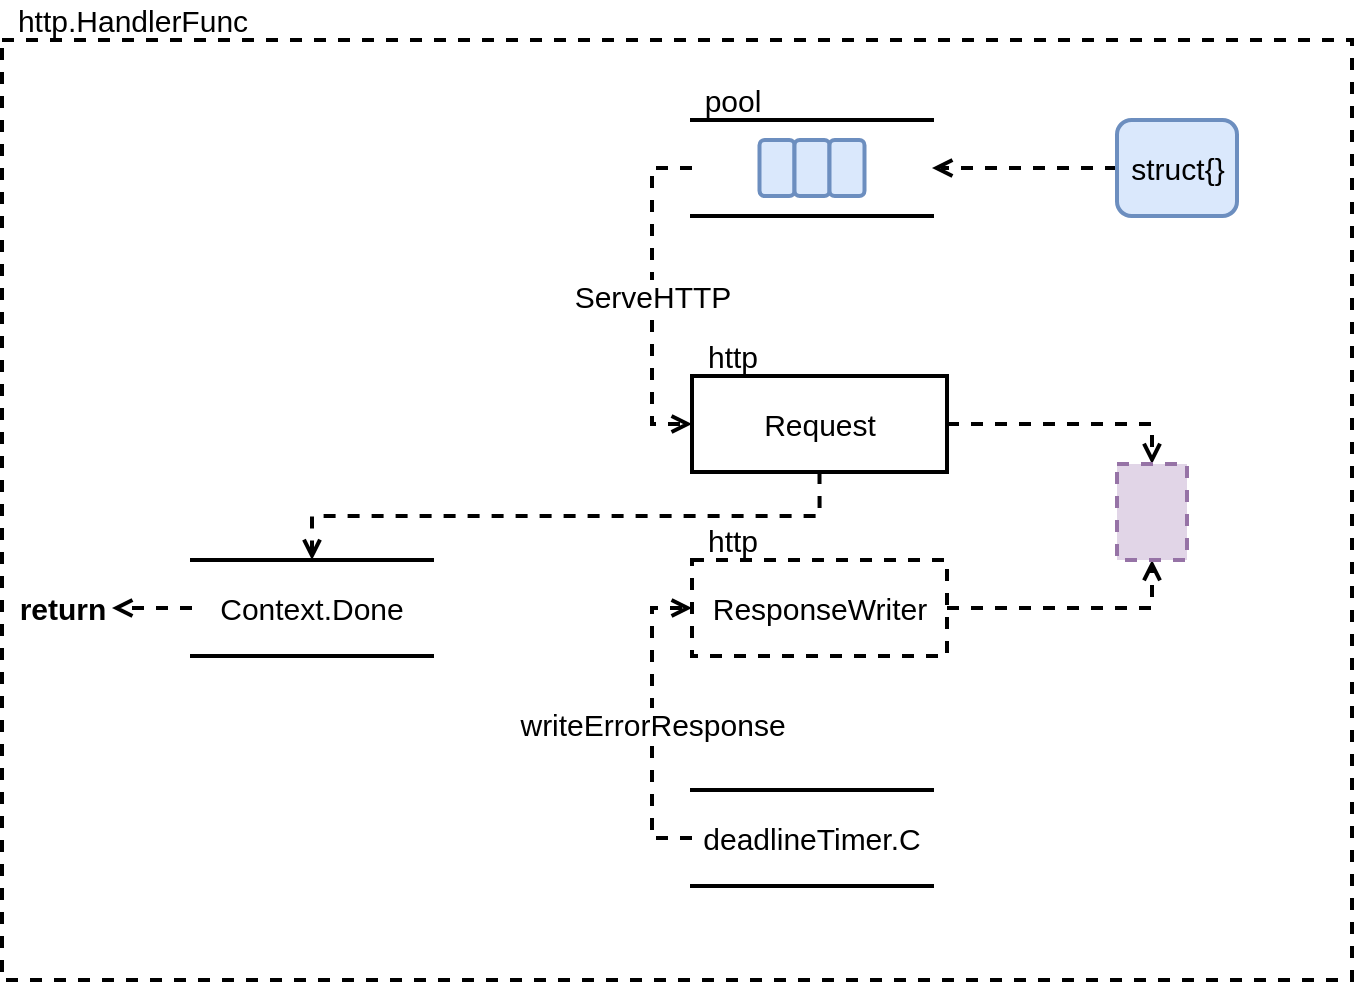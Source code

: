 <mxfile version="15.4.0" type="device" pages="2"><diagram id="XsiWilq-Nx5uQsQlj171" name="maxClients"><mxGraphModel dx="1607" dy="1165" grid="1" gridSize="10" guides="1" tooltips="1" connect="1" arrows="1" fold="1" page="1" pageScale="1" pageWidth="827" pageHeight="1169" math="0" shadow="0"><root><mxCell id="0"/><mxCell id="1" parent="0"/><mxCell id="TRXOLH8Y8_Ejfkx9aBPR-10" value="ServeHTTP" style="edgeStyle=orthogonalEdgeStyle;rounded=0;orthogonalLoop=1;jettySize=auto;html=1;exitX=0;exitY=0.5;exitDx=0;exitDy=0;entryX=0;entryY=0.5;entryDx=0;entryDy=0;dashed=1;fontSize=15;endArrow=open;endFill=0;strokeWidth=2;" edge="1" parent="1" source="TRXOLH8Y8_Ejfkx9aBPR-1" target="TRXOLH8Y8_Ejfkx9aBPR-9"><mxGeometry relative="1" as="geometry"/></mxCell><mxCell id="TRXOLH8Y8_Ejfkx9aBPR-1" value="" style="shape=partialRectangle;whiteSpace=wrap;html=1;left=0;right=0;fillColor=none;strokeWidth=2;fontSize=15;" vertex="1" parent="1"><mxGeometry x="330" y="250" width="120" height="48" as="geometry"/></mxCell><mxCell id="TRXOLH8Y8_Ejfkx9aBPR-3" style="edgeStyle=orthogonalEdgeStyle;rounded=0;orthogonalLoop=1;jettySize=auto;html=1;exitX=0;exitY=0.5;exitDx=0;exitDy=0;entryX=1;entryY=0.5;entryDx=0;entryDy=0;endArrow=open;endFill=0;dashed=1;strokeWidth=2;" edge="1" parent="1" source="TRXOLH8Y8_Ejfkx9aBPR-2" target="TRXOLH8Y8_Ejfkx9aBPR-1"><mxGeometry relative="1" as="geometry"/></mxCell><mxCell id="TRXOLH8Y8_Ejfkx9aBPR-2" value="struct{}" style="rounded=1;whiteSpace=wrap;html=1;strokeWidth=2;fillColor=#dae8fc;strokeColor=#6c8ebf;fontSize=15;" vertex="1" parent="1"><mxGeometry x="542.5" y="250" width="60" height="48" as="geometry"/></mxCell><mxCell id="TRXOLH8Y8_Ejfkx9aBPR-11" value="writeErrorResponse" style="edgeStyle=orthogonalEdgeStyle;rounded=0;orthogonalLoop=1;jettySize=auto;html=1;exitX=0;exitY=0.5;exitDx=0;exitDy=0;entryX=0;entryY=0.5;entryDx=0;entryDy=0;dashed=1;fontSize=15;endArrow=open;endFill=0;strokeWidth=2;" edge="1" parent="1" source="TRXOLH8Y8_Ejfkx9aBPR-8" target="TRXOLH8Y8_Ejfkx9aBPR-12"><mxGeometry relative="1" as="geometry"/></mxCell><mxCell id="TRXOLH8Y8_Ejfkx9aBPR-8" value="deadlineTimer.C" style="shape=partialRectangle;whiteSpace=wrap;html=1;left=0;right=0;fillColor=none;strokeWidth=2;fontSize=15;" vertex="1" parent="1"><mxGeometry x="330" y="585" width="120" height="48" as="geometry"/></mxCell><mxCell id="TRXOLH8Y8_Ejfkx9aBPR-16" style="edgeStyle=orthogonalEdgeStyle;rounded=0;orthogonalLoop=1;jettySize=auto;html=1;exitX=1;exitY=0.5;exitDx=0;exitDy=0;entryX=0.5;entryY=0;entryDx=0;entryDy=0;dashed=1;fontSize=15;endArrow=open;endFill=0;strokeWidth=2;" edge="1" parent="1" source="TRXOLH8Y8_Ejfkx9aBPR-9" target="TRXOLH8Y8_Ejfkx9aBPR-15"><mxGeometry relative="1" as="geometry"/></mxCell><mxCell id="TRXOLH8Y8_Ejfkx9aBPR-19" style="edgeStyle=orthogonalEdgeStyle;rounded=0;orthogonalLoop=1;jettySize=auto;html=1;exitX=0.5;exitY=1;exitDx=0;exitDy=0;entryX=0.5;entryY=0;entryDx=0;entryDy=0;dashed=1;fontSize=15;endArrow=open;endFill=0;strokeWidth=2;" edge="1" parent="1" source="TRXOLH8Y8_Ejfkx9aBPR-9" target="TRXOLH8Y8_Ejfkx9aBPR-18"><mxGeometry relative="1" as="geometry"/></mxCell><mxCell id="TRXOLH8Y8_Ejfkx9aBPR-9" value="Request" style="rounded=0;whiteSpace=wrap;html=1;strokeWidth=2;fontSize=15;gradientColor=none;" vertex="1" parent="1"><mxGeometry x="330" y="378" width="127.5" height="48" as="geometry"/></mxCell><mxCell id="TRXOLH8Y8_Ejfkx9aBPR-17" style="edgeStyle=orthogonalEdgeStyle;rounded=0;orthogonalLoop=1;jettySize=auto;html=1;exitX=1;exitY=0.5;exitDx=0;exitDy=0;entryX=0.5;entryY=1;entryDx=0;entryDy=0;dashed=1;fontSize=15;endArrow=open;endFill=0;strokeWidth=2;" edge="1" parent="1" source="TRXOLH8Y8_Ejfkx9aBPR-12" target="TRXOLH8Y8_Ejfkx9aBPR-15"><mxGeometry relative="1" as="geometry"/></mxCell><mxCell id="TRXOLH8Y8_Ejfkx9aBPR-12" value="ResponseWriter" style="rounded=0;whiteSpace=wrap;html=1;strokeWidth=2;dashed=1;fontSize=15;gradientColor=none;" vertex="1" parent="1"><mxGeometry x="330" y="470" width="127.5" height="48" as="geometry"/></mxCell><mxCell id="TRXOLH8Y8_Ejfkx9aBPR-13" value="http" style="text;html=1;align=center;verticalAlign=middle;resizable=0;points=[];autosize=1;strokeColor=none;fillColor=none;fontSize=15;" vertex="1" parent="1"><mxGeometry x="330" y="358" width="40" height="20" as="geometry"/></mxCell><mxCell id="TRXOLH8Y8_Ejfkx9aBPR-14" value="http" style="text;html=1;align=center;verticalAlign=middle;resizable=0;points=[];autosize=1;strokeColor=none;fillColor=none;fontSize=15;" vertex="1" parent="1"><mxGeometry x="330" y="450" width="40" height="20" as="geometry"/></mxCell><mxCell id="TRXOLH8Y8_Ejfkx9aBPR-15" value="" style="rounded=0;whiteSpace=wrap;html=1;strokeWidth=2;dashed=1;fontSize=15;fillColor=#e1d5e7;strokeColor=#9673a6;" vertex="1" parent="1"><mxGeometry x="542.5" y="422" width="35" height="48" as="geometry"/></mxCell><mxCell id="TRXOLH8Y8_Ejfkx9aBPR-20" style="edgeStyle=orthogonalEdgeStyle;rounded=0;orthogonalLoop=1;jettySize=auto;html=1;exitX=0;exitY=0.5;exitDx=0;exitDy=0;dashed=1;fontSize=15;endArrow=open;endFill=0;strokeWidth=2;" edge="1" parent="1" source="TRXOLH8Y8_Ejfkx9aBPR-18"><mxGeometry relative="1" as="geometry"><mxPoint x="40" y="494" as="targetPoint"/></mxGeometry></mxCell><mxCell id="TRXOLH8Y8_Ejfkx9aBPR-18" value="Context.Done" style="shape=partialRectangle;whiteSpace=wrap;html=1;left=0;right=0;fillColor=none;strokeWidth=2;fontSize=15;" vertex="1" parent="1"><mxGeometry x="80" y="470" width="120" height="48" as="geometry"/></mxCell><mxCell id="TRXOLH8Y8_Ejfkx9aBPR-21" value="return" style="text;html=1;align=center;verticalAlign=middle;resizable=0;points=[];autosize=1;strokeColor=none;fillColor=none;fontSize=15;fontStyle=1" vertex="1" parent="1"><mxGeometry x="-15" y="484" width="60" height="20" as="geometry"/></mxCell><mxCell id="TRXOLH8Y8_Ejfkx9aBPR-22" value="" style="rounded=1;whiteSpace=wrap;html=1;strokeWidth=2;fillColor=#dae8fc;strokeColor=#6c8ebf;fontSize=15;" vertex="1" parent="1"><mxGeometry x="363.75" y="260" width="17.5" height="28" as="geometry"/></mxCell><mxCell id="TRXOLH8Y8_Ejfkx9aBPR-23" value="" style="rounded=1;whiteSpace=wrap;html=1;strokeWidth=2;fillColor=#dae8fc;strokeColor=#6c8ebf;fontSize=15;" vertex="1" parent="1"><mxGeometry x="381.25" y="260" width="17.5" height="28" as="geometry"/></mxCell><mxCell id="TRXOLH8Y8_Ejfkx9aBPR-24" value="" style="rounded=1;whiteSpace=wrap;html=1;strokeWidth=2;fillColor=#dae8fc;strokeColor=#6c8ebf;fontSize=15;" vertex="1" parent="1"><mxGeometry x="398.75" y="260" width="17.5" height="28" as="geometry"/></mxCell><mxCell id="TRXOLH8Y8_Ejfkx9aBPR-25" value="pool" style="text;html=1;align=center;verticalAlign=middle;resizable=0;points=[];autosize=1;strokeColor=none;fillColor=none;fontSize=15;" vertex="1" parent="1"><mxGeometry x="330" y="230" width="40" height="20" as="geometry"/></mxCell><mxCell id="TRXOLH8Y8_Ejfkx9aBPR-26" value="" style="rounded=0;whiteSpace=wrap;html=1;strokeWidth=2;fontSize=15;gradientColor=none;dashed=1;fillColor=none;" vertex="1" parent="1"><mxGeometry x="-15" y="210" width="675" height="470" as="geometry"/></mxCell><mxCell id="TRXOLH8Y8_Ejfkx9aBPR-27" value="http.HandlerFunc" style="text;html=1;align=center;verticalAlign=middle;resizable=0;points=[];autosize=1;strokeColor=none;fillColor=none;fontSize=15;" vertex="1" parent="1"><mxGeometry x="-15" y="190" width="130" height="20" as="geometry"/></mxCell></root></mxGraphModel></diagram><diagram id="MiFX-vmpIL2YGD_4WHUz" name="第 2 页"><mxGraphModel dx="780" dy="1165" grid="1" gridSize="10" guides="1" tooltips="1" connect="1" arrows="1" fold="1" page="1" pageScale="1" pageWidth="827" pageHeight="1169" math="0" shadow="0"><root><mxCell id="jgm5eUvV0z-zPVvInJNO-0"/><mxCell id="jgm5eUvV0z-zPVvInJNO-1" parent="jgm5eUvV0z-zPVvInJNO-0"/><mxCell id="UAyGc74sTe2EDIa4qDtL-16" value="" style="rounded=0;whiteSpace=wrap;html=1;strokeWidth=2;dashed=1;fontSize=15;fillColor=none;gradientColor=none;" vertex="1" parent="jgm5eUvV0z-zPVvInJNO-1"><mxGeometry x="310" y="529" width="190" height="90" as="geometry"/></mxCell><mxCell id="UAyGc74sTe2EDIa4qDtL-11" value="Copy" style="edgeStyle=orthogonalEdgeStyle;rounded=0;orthogonalLoop=1;jettySize=auto;html=1;exitX=0.5;exitY=1;exitDx=0;exitDy=0;entryX=0.5;entryY=0;entryDx=0;entryDy=0;fontSize=15;endArrow=open;endFill=0;strokeWidth=2;dashed=1;" edge="1" parent="jgm5eUvV0z-zPVvInJNO-1" source="UAyGc74sTe2EDIa4qDtL-13" target="UAyGc74sTe2EDIa4qDtL-8"><mxGeometry relative="1" as="geometry"/></mxCell><mxCell id="UAyGc74sTe2EDIa4qDtL-15" value="new" style="edgeStyle=orthogonalEdgeStyle;rounded=0;orthogonalLoop=1;jettySize=auto;html=1;exitX=1;exitY=0.5;exitDx=0;exitDy=0;entryX=0;entryY=0.5;entryDx=0;entryDy=0;fontSize=15;endArrow=open;endFill=0;strokeWidth=1;" edge="1" parent="jgm5eUvV0z-zPVvInJNO-1" source="UAyGc74sTe2EDIa4qDtL-0" target="UAyGc74sTe2EDIa4qDtL-13"><mxGeometry relative="1" as="geometry"/></mxCell><mxCell id="UAyGc74sTe2EDIa4qDtL-0" value="req.Body" style="rounded=0;whiteSpace=wrap;html=1;strokeWidth=2;dashed=1;fontSize=15;fillColor=none;gradientColor=none;" vertex="1" parent="jgm5eUvV0z-zPVvInJNO-1"><mxGeometry x="380" y="400" width="90" height="48" as="geometry"/></mxCell><mxCell id="UAyGc74sTe2EDIa4qDtL-33" value="wrap" style="edgeStyle=orthogonalEdgeStyle;rounded=0;orthogonalLoop=1;jettySize=auto;html=1;exitX=0.5;exitY=1;exitDx=0;exitDy=0;entryX=0;entryY=0.5;entryDx=0;entryDy=0;fontSize=15;endArrow=open;endFill=0;strokeWidth=1;" edge="1" parent="jgm5eUvV0z-zPVvInJNO-1" source="UAyGc74sTe2EDIa4qDtL-2" target="UAyGc74sTe2EDIa4qDtL-18"><mxGeometry x="0.479" relative="1" as="geometry"><mxPoint as="offset"/></mxGeometry></mxCell><mxCell id="UAyGc74sTe2EDIa4qDtL-2" value="pr" style="rounded=0;whiteSpace=wrap;html=1;strokeWidth=2;fontSize=15;fillColor=none;gradientColor=none;" vertex="1" parent="jgm5eUvV0z-zPVvInJNO-1"><mxGeometry x="330" y="550" width="35" height="48" as="geometry"/></mxCell><mxCell id="UAyGc74sTe2EDIa4qDtL-6" style="edgeStyle=orthogonalEdgeStyle;rounded=0;orthogonalLoop=1;jettySize=auto;html=1;exitX=0;exitY=0.5;exitDx=0;exitDy=0;entryX=1;entryY=0.5;entryDx=0;entryDy=0;dashed=1;fontSize=15;endArrow=open;endFill=0;strokeWidth=2;" edge="1" parent="jgm5eUvV0z-zPVvInJNO-1" source="UAyGc74sTe2EDIa4qDtL-3" target="UAyGc74sTe2EDIa4qDtL-2"><mxGeometry relative="1" as="geometry"/></mxCell><mxCell id="UAyGc74sTe2EDIa4qDtL-9" value="new" style="edgeStyle=orthogonalEdgeStyle;rounded=0;orthogonalLoop=1;jettySize=auto;html=1;exitX=1;exitY=0.5;exitDx=0;exitDy=0;entryX=0;entryY=0.5;entryDx=0;entryDy=0;fontSize=15;endArrow=open;endFill=0;strokeWidth=1;" edge="1" parent="jgm5eUvV0z-zPVvInJNO-1" source="UAyGc74sTe2EDIa4qDtL-3" target="UAyGc74sTe2EDIa4qDtL-8"><mxGeometry relative="1" as="geometry"/></mxCell><mxCell id="UAyGc74sTe2EDIa4qDtL-3" value="pw" style="rounded=0;whiteSpace=wrap;html=1;strokeWidth=2;fontSize=15;fillColor=none;gradientColor=none;" vertex="1" parent="jgm5eUvV0z-zPVvInJNO-1"><mxGeometry x="441" y="550" width="35" height="48" as="geometry"/></mxCell><mxCell id="UAyGc74sTe2EDIa4qDtL-8" value="Writer" style="rounded=0;whiteSpace=wrap;html=1;strokeWidth=2;dashed=1;fontSize=15;fillColor=none;gradientColor=none;" vertex="1" parent="jgm5eUvV0z-zPVvInJNO-1"><mxGeometry x="571" y="550" width="100" height="48" as="geometry"/></mxCell><mxCell id="UAyGc74sTe2EDIa4qDtL-10" value="compress" style="text;html=1;align=center;verticalAlign=middle;resizable=0;points=[];autosize=1;strokeColor=none;fillColor=none;fontSize=15;" vertex="1" parent="jgm5eUvV0z-zPVvInJNO-1"><mxGeometry x="571" y="598" width="80" height="20" as="geometry"/></mxCell><mxCell id="UAyGc74sTe2EDIa4qDtL-28" style="edgeStyle=orthogonalEdgeStyle;rounded=0;orthogonalLoop=1;jettySize=auto;html=1;exitX=1;exitY=0.5;exitDx=0;exitDy=0;entryX=1;entryY=0.5;entryDx=0;entryDy=0;fontSize=15;endArrow=open;endFill=0;strokeWidth=1;" edge="1" parent="jgm5eUvV0z-zPVvInJNO-1" source="UAyGc74sTe2EDIa4qDtL-13" target="UAyGc74sTe2EDIa4qDtL-18"><mxGeometry relative="1" as="geometry"><Array as="points"><mxPoint x="730" y="424"/><mxPoint x="730" y="734"/></Array></mxGeometry></mxCell><mxCell id="UAyGc74sTe2EDIa4qDtL-13" value="Reader" style="rounded=0;whiteSpace=wrap;html=1;strokeWidth=2;dashed=1;fontSize=15;fillColor=none;gradientColor=none;" vertex="1" parent="jgm5eUvV0z-zPVvInJNO-1"><mxGeometry x="571" y="400" width="100" height="48" as="geometry"/></mxCell><mxCell id="UAyGc74sTe2EDIa4qDtL-14" value="hash" style="text;html=1;align=center;verticalAlign=middle;resizable=0;points=[];autosize=1;strokeColor=none;fillColor=none;fontSize=15;" vertex="1" parent="jgm5eUvV0z-zPVvInJNO-1"><mxGeometry x="571" y="380" width="50" height="20" as="geometry"/></mxCell><mxCell id="UAyGc74sTe2EDIa4qDtL-17" value="Pipe" style="text;html=1;align=center;verticalAlign=middle;resizable=0;points=[];autosize=1;strokeColor=none;fillColor=none;fontSize=15;" vertex="1" parent="jgm5eUvV0z-zPVvInJNO-1"><mxGeometry x="375" y="509" width="50" height="20" as="geometry"/></mxCell><mxCell id="UAyGc74sTe2EDIa4qDtL-30" style="edgeStyle=orthogonalEdgeStyle;rounded=0;orthogonalLoop=1;jettySize=auto;html=1;exitX=0.5;exitY=1;exitDx=0;exitDy=0;entryX=0.5;entryY=0;entryDx=0;entryDy=0;fontSize=15;endArrow=open;endFill=0;strokeWidth=1;" edge="1" parent="jgm5eUvV0z-zPVvInJNO-1" source="UAyGc74sTe2EDIa4qDtL-18" target="UAyGc74sTe2EDIa4qDtL-21"><mxGeometry relative="1" as="geometry"/></mxCell><mxCell id="UAyGc74sTe2EDIa4qDtL-18" value="Reader" style="rounded=0;whiteSpace=wrap;html=1;strokeWidth=2;fontSize=15;fillColor=none;gradientColor=none;dashed=1;" vertex="1" parent="jgm5eUvV0z-zPVvInJNO-1"><mxGeometry x="480" y="710" width="100" height="48" as="geometry"/></mxCell><mxCell id="UAyGc74sTe2EDIa4qDtL-20" value="etag" style="text;html=1;align=center;verticalAlign=middle;resizable=0;points=[];autosize=1;strokeColor=none;fillColor=none;fontSize=15;" vertex="1" parent="jgm5eUvV0z-zPVvInJNO-1"><mxGeometry x="480" y="690" width="40" height="20" as="geometry"/></mxCell><mxCell id="UAyGc74sTe2EDIa4qDtL-31" value="new" style="edgeStyle=orthogonalEdgeStyle;rounded=0;orthogonalLoop=1;jettySize=auto;html=1;exitX=0.5;exitY=1;exitDx=0;exitDy=0;entryX=0.5;entryY=0;entryDx=0;entryDy=0;fontSize=15;endArrow=open;endFill=0;strokeWidth=1;" edge="1" parent="jgm5eUvV0z-zPVvInJNO-1" source="UAyGc74sTe2EDIa4qDtL-21" target="UAyGc74sTe2EDIa4qDtL-25"><mxGeometry relative="1" as="geometry"/></mxCell><mxCell id="UAyGc74sTe2EDIa4qDtL-21" value="Reader" style="rounded=0;whiteSpace=wrap;html=1;strokeWidth=2;dashed=1;fontSize=15;fillColor=none;gradientColor=none;" vertex="1" parent="jgm5eUvV0z-zPVvInJNO-1"><mxGeometry x="480" y="821" width="100" height="48" as="geometry"/></mxCell><mxCell id="UAyGc74sTe2EDIa4qDtL-22" value="hash" style="text;html=1;align=center;verticalAlign=middle;resizable=0;points=[];autosize=1;strokeColor=none;fillColor=none;fontSize=15;" vertex="1" parent="jgm5eUvV0z-zPVvInJNO-1"><mxGeometry x="480" y="801" width="50" height="20" as="geometry"/></mxCell><mxCell id="UAyGc74sTe2EDIa4qDtL-25" value="PutObjReader" style="rounded=0;whiteSpace=wrap;html=1;strokeWidth=2;fontSize=15;fillColor=none;gradientColor=none;" vertex="1" parent="jgm5eUvV0z-zPVvInJNO-1"><mxGeometry x="445" y="950" width="170" height="48" as="geometry"/></mxCell></root></mxGraphModel></diagram></mxfile>
